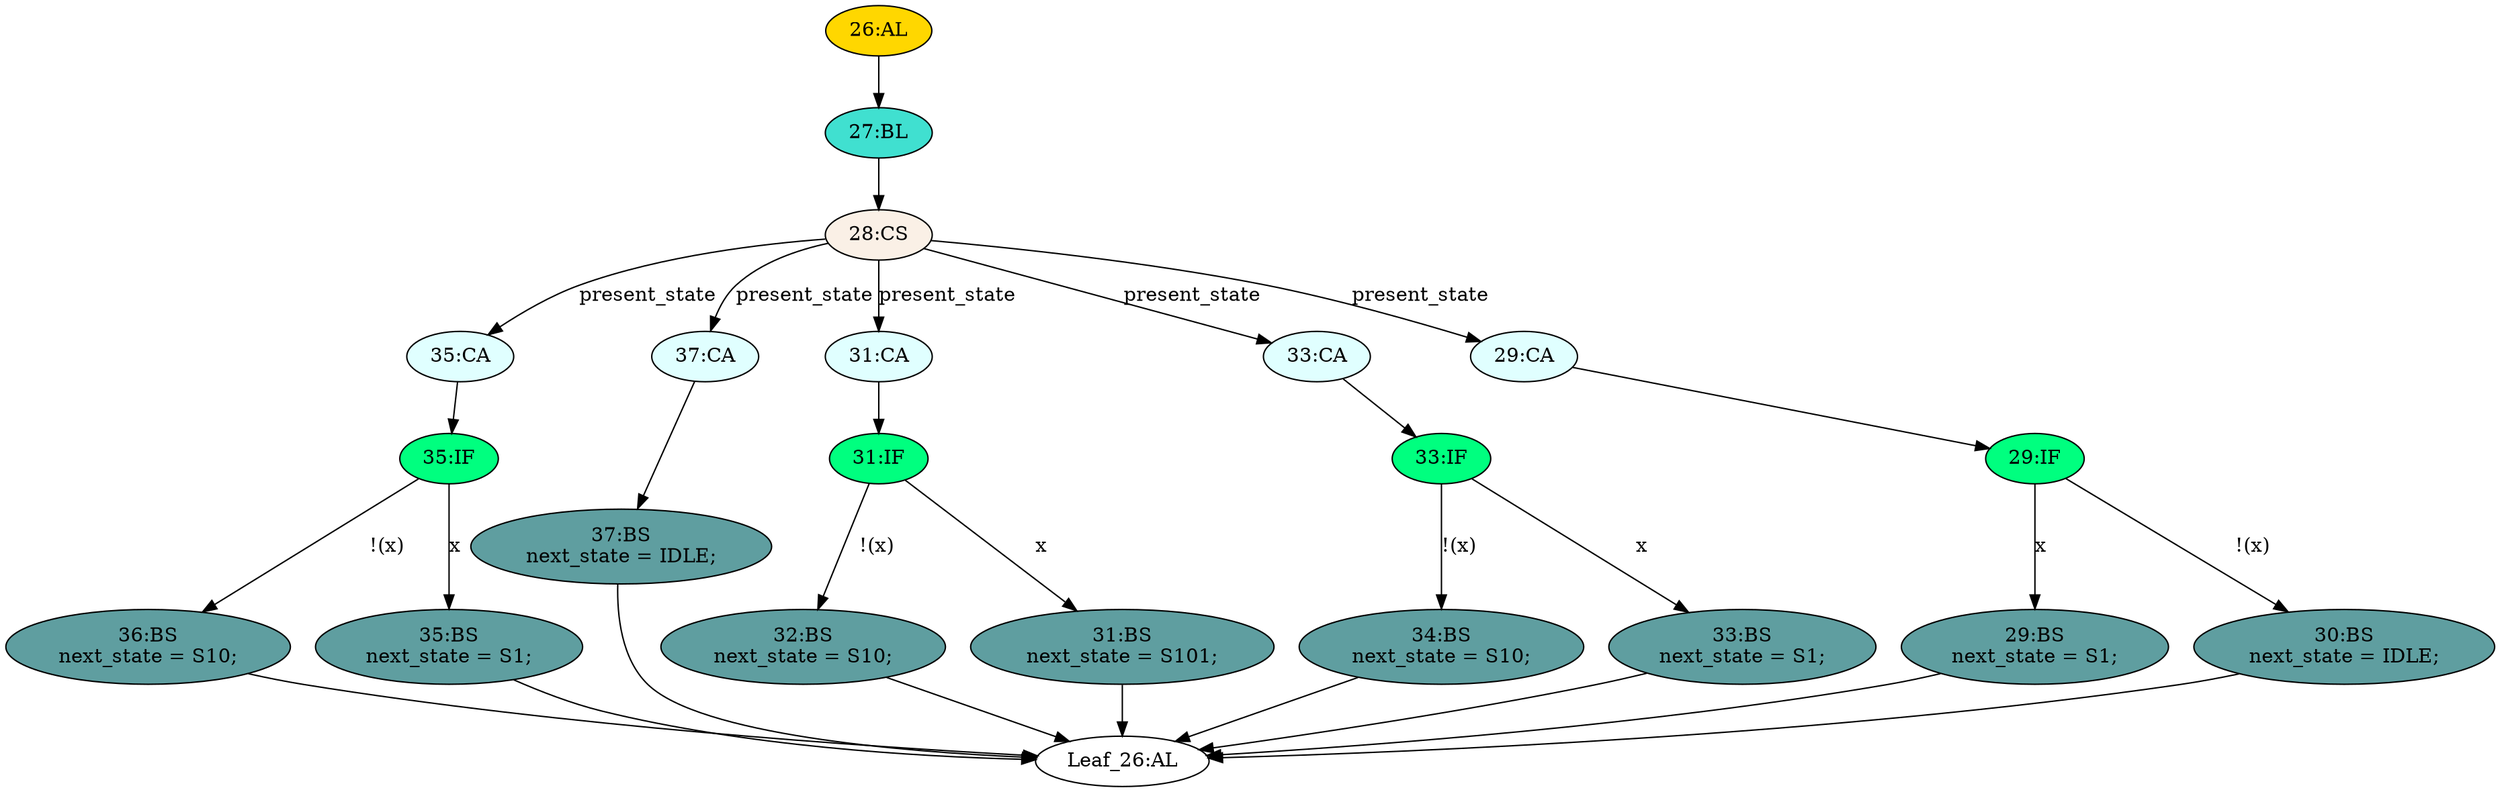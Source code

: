 strict digraph "" {
	node [label="\N"];
	"29:IF"	[ast="<pyverilog.vparser.ast.IfStatement object at 0x7f46e6c6f350>",
		fillcolor=springgreen,
		label="29:IF",
		statements="[]",
		style=filled,
		typ=IfStatement];
	"29:BS"	[ast="<pyverilog.vparser.ast.BlockingSubstitution object at 0x7f46e6c6f7d0>",
		fillcolor=cadetblue,
		label="29:BS
next_state = S1;",
		statements="[<pyverilog.vparser.ast.BlockingSubstitution object at 0x7f46e6c6f7d0>]",
		style=filled,
		typ=BlockingSubstitution];
	"29:IF" -> "29:BS"	[cond="['x']",
		label=x,
		lineno=29];
	"30:BS"	[ast="<pyverilog.vparser.ast.BlockingSubstitution object at 0x7f46e6c6f610>",
		fillcolor=cadetblue,
		label="30:BS
next_state = IDLE;",
		statements="[<pyverilog.vparser.ast.BlockingSubstitution object at 0x7f46e6c6f610>]",
		style=filled,
		typ=BlockingSubstitution];
	"29:IF" -> "30:BS"	[cond="['x']",
		label="!(x)",
		lineno=29];
	"34:BS"	[ast="<pyverilog.vparser.ast.BlockingSubstitution object at 0x7f46e6c6f950>",
		fillcolor=cadetblue,
		label="34:BS
next_state = S10;",
		statements="[<pyverilog.vparser.ast.BlockingSubstitution object at 0x7f46e6c6f950>]",
		style=filled,
		typ=BlockingSubstitution];
	"Leaf_26:AL"	[def_var="['next_state']",
		label="Leaf_26:AL"];
	"34:BS" -> "Leaf_26:AL"	[cond="[]",
		lineno=None];
	"32:BS"	[ast="<pyverilog.vparser.ast.BlockingSubstitution object at 0x7f46e6c6fad0>",
		fillcolor=cadetblue,
		label="32:BS
next_state = S10;",
		statements="[<pyverilog.vparser.ast.BlockingSubstitution object at 0x7f46e6c6fad0>]",
		style=filled,
		typ=BlockingSubstitution];
	"32:BS" -> "Leaf_26:AL"	[cond="[]",
		lineno=None];
	"31:BS"	[ast="<pyverilog.vparser.ast.BlockingSubstitution object at 0x7f46e6c6fc10>",
		fillcolor=cadetblue,
		label="31:BS
next_state = S101;",
		statements="[<pyverilog.vparser.ast.BlockingSubstitution object at 0x7f46e6c6fc10>]",
		style=filled,
		typ=BlockingSubstitution];
	"31:BS" -> "Leaf_26:AL"	[cond="[]",
		lineno=None];
	"35:IF"	[ast="<pyverilog.vparser.ast.IfStatement object at 0x7f46e6c6fd50>",
		fillcolor=springgreen,
		label="35:IF",
		statements="[]",
		style=filled,
		typ=IfStatement];
	"36:BS"	[ast="<pyverilog.vparser.ast.BlockingSubstitution object at 0x7f46e6c6fd90>",
		fillcolor=cadetblue,
		label="36:BS
next_state = S10;",
		statements="[<pyverilog.vparser.ast.BlockingSubstitution object at 0x7f46e6c6fd90>]",
		style=filled,
		typ=BlockingSubstitution];
	"35:IF" -> "36:BS"	[cond="['x']",
		label="!(x)",
		lineno=35];
	"35:BS"	[ast="<pyverilog.vparser.ast.BlockingSubstitution object at 0x7f46e6c6fed0>",
		fillcolor=cadetblue,
		label="35:BS
next_state = S1;",
		statements="[<pyverilog.vparser.ast.BlockingSubstitution object at 0x7f46e6c6fed0>]",
		style=filled,
		typ=BlockingSubstitution];
	"35:IF" -> "35:BS"	[cond="['x']",
		label=x,
		lineno=35];
	"29:BS" -> "Leaf_26:AL"	[cond="[]",
		lineno=None];
	"35:CA"	[ast="<pyverilog.vparser.ast.Case object at 0x7f46e6539090>",
		fillcolor=lightcyan,
		label="35:CA",
		statements="[]",
		style=filled,
		typ=Case];
	"35:CA" -> "35:IF"	[cond="[]",
		lineno=None];
	"33:BS"	[ast="<pyverilog.vparser.ast.BlockingSubstitution object at 0x7f46e6539110>",
		fillcolor=cadetblue,
		label="33:BS
next_state = S1;",
		statements="[<pyverilog.vparser.ast.BlockingSubstitution object at 0x7f46e6539110>]",
		style=filled,
		typ=BlockingSubstitution];
	"33:BS" -> "Leaf_26:AL"	[cond="[]",
		lineno=None];
	"37:CA"	[ast="<pyverilog.vparser.ast.Case object at 0x7f46e6539250>",
		fillcolor=lightcyan,
		label="37:CA",
		statements="[]",
		style=filled,
		typ=Case];
	"37:BS"	[ast="<pyverilog.vparser.ast.BlockingSubstitution object at 0x7f46e6539290>",
		fillcolor=cadetblue,
		label="37:BS
next_state = IDLE;",
		statements="[<pyverilog.vparser.ast.BlockingSubstitution object at 0x7f46e6539290>]",
		style=filled,
		typ=BlockingSubstitution];
	"37:CA" -> "37:BS"	[cond="[]",
		lineno=None];
	"31:CA"	[ast="<pyverilog.vparser.ast.Case object at 0x7f46e65393d0>",
		fillcolor=lightcyan,
		label="31:CA",
		statements="[]",
		style=filled,
		typ=Case];
	"31:IF"	[ast="<pyverilog.vparser.ast.IfStatement object at 0x7f46e6539450>",
		fillcolor=springgreen,
		label="31:IF",
		statements="[]",
		style=filled,
		typ=IfStatement];
	"31:CA" -> "31:IF"	[cond="[]",
		lineno=None];
	"33:IF"	[ast="<pyverilog.vparser.ast.IfStatement object at 0x7f46e65394d0>",
		fillcolor=springgreen,
		label="33:IF",
		statements="[]",
		style=filled,
		typ=IfStatement];
	"33:IF" -> "34:BS"	[cond="['x']",
		label="!(x)",
		lineno=33];
	"33:IF" -> "33:BS"	[cond="['x']",
		label=x,
		lineno=33];
	"27:BL"	[ast="<pyverilog.vparser.ast.Block object at 0x7f46e6539550>",
		fillcolor=turquoise,
		label="27:BL",
		statements="[]",
		style=filled,
		typ=Block];
	"28:CS"	[ast="<pyverilog.vparser.ast.CaseStatement object at 0x7f46e6539590>",
		fillcolor=linen,
		label="28:CS",
		statements="[]",
		style=filled,
		typ=CaseStatement];
	"27:BL" -> "28:CS"	[cond="[]",
		lineno=None];
	"30:BS" -> "Leaf_26:AL"	[cond="[]",
		lineno=None];
	"37:BS" -> "Leaf_26:AL"	[cond="[]",
		lineno=None];
	"36:BS" -> "Leaf_26:AL"	[cond="[]",
		lineno=None];
	"26:AL"	[ast="<pyverilog.vparser.ast.Always object at 0x7f46e65397d0>",
		clk_sens=False,
		fillcolor=gold,
		label="26:AL",
		sens="['present_state']",
		statements="[]",
		style=filled,
		typ=Always,
		use_var="['x', 'present_state']"];
	"26:AL" -> "27:BL"	[cond="[]",
		lineno=None];
	"33:CA"	[ast="<pyverilog.vparser.ast.Case object at 0x7f46e6539710>",
		fillcolor=lightcyan,
		label="33:CA",
		statements="[]",
		style=filled,
		typ=Case];
	"33:CA" -> "33:IF"	[cond="[]",
		lineno=None];
	"31:IF" -> "32:BS"	[cond="['x']",
		label="!(x)",
		lineno=31];
	"31:IF" -> "31:BS"	[cond="['x']",
		label=x,
		lineno=31];
	"28:CS" -> "35:CA"	[cond="['present_state']",
		label=present_state,
		lineno=28];
	"28:CS" -> "37:CA"	[cond="['present_state']",
		label=present_state,
		lineno=28];
	"28:CS" -> "31:CA"	[cond="['present_state']",
		label=present_state,
		lineno=28];
	"28:CS" -> "33:CA"	[cond="['present_state']",
		label=present_state,
		lineno=28];
	"29:CA"	[ast="<pyverilog.vparser.ast.Case object at 0x7f46e6539690>",
		fillcolor=lightcyan,
		label="29:CA",
		statements="[]",
		style=filled,
		typ=Case];
	"28:CS" -> "29:CA"	[cond="['present_state']",
		label=present_state,
		lineno=28];
	"29:CA" -> "29:IF"	[cond="[]",
		lineno=None];
	"35:BS" -> "Leaf_26:AL"	[cond="[]",
		lineno=None];
}
